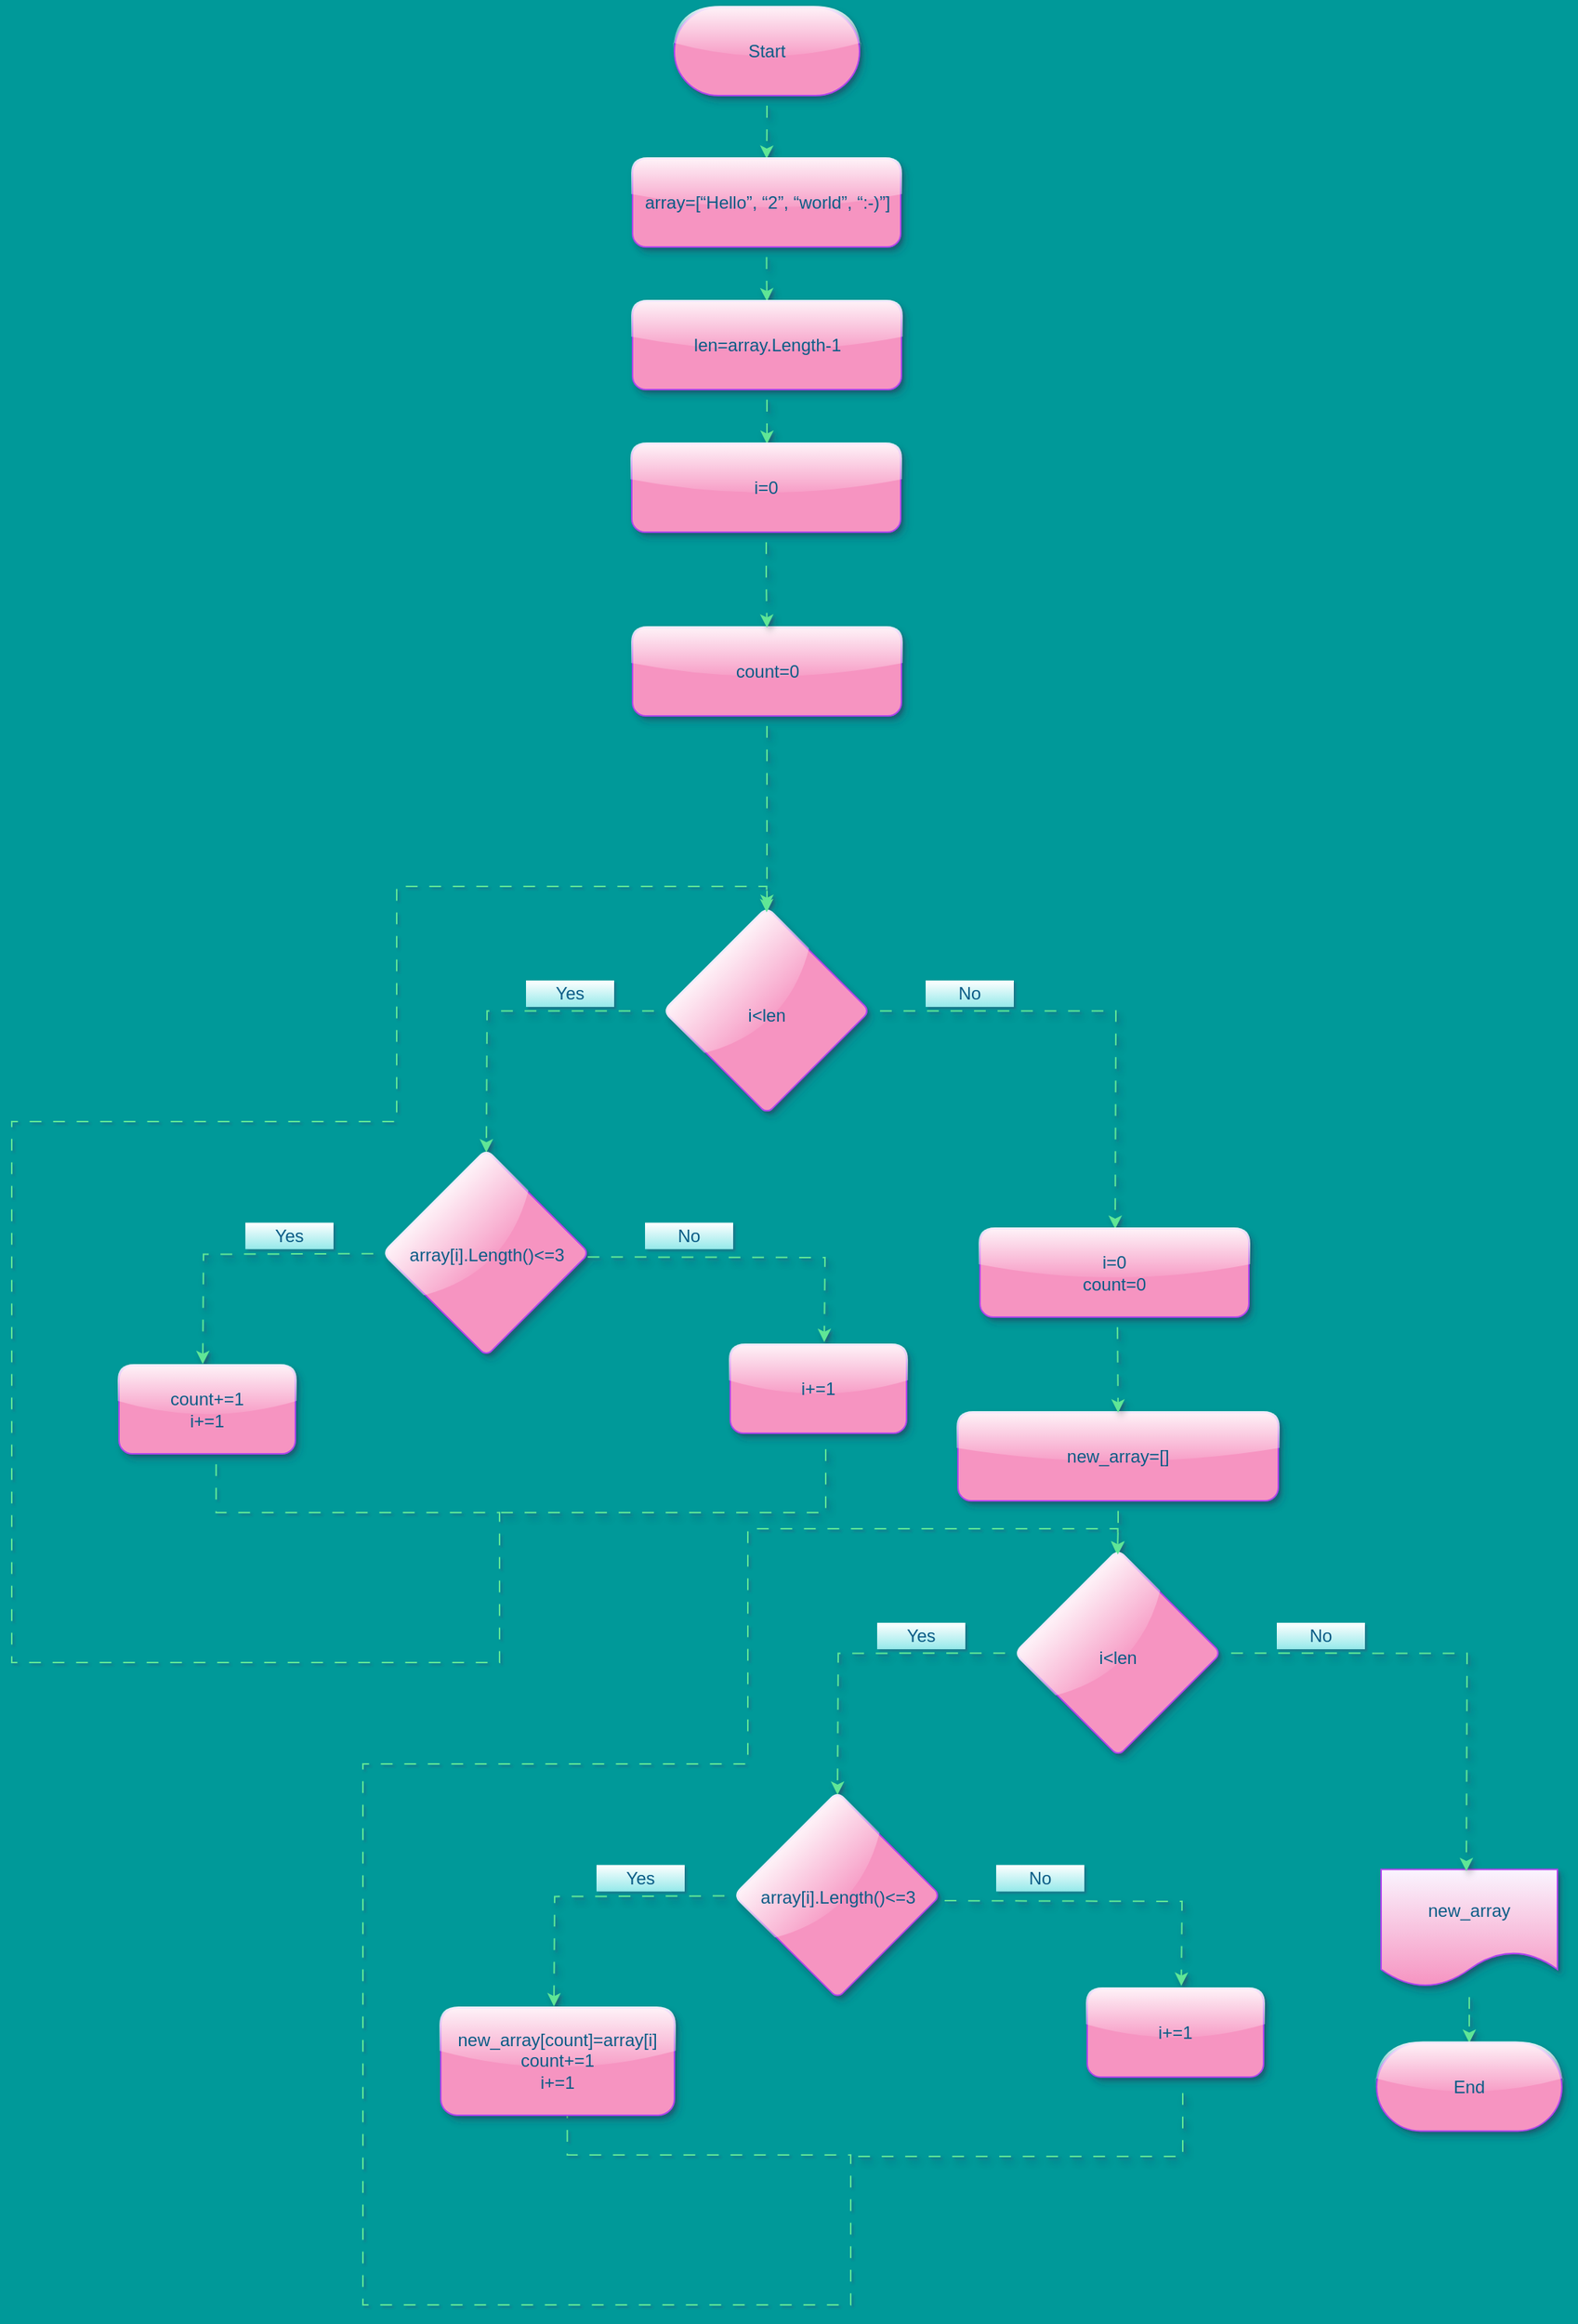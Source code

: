 <mxfile version="24.0.7" type="google">
  <diagram id="C5RBs43oDa-KdzZeNtuy" name="Page-1">
    <mxGraphModel grid="0" page="0" gridSize="15" guides="1" tooltips="1" connect="1" arrows="1" fold="1" pageScale="1" pageWidth="827" pageHeight="1169" background="#009999" math="0" shadow="1">
      <root>
        <mxCell id="WIyWlLk6GJQsqaUBKTNV-0" />
        <mxCell id="WIyWlLk6GJQsqaUBKTNV-1" parent="WIyWlLk6GJQsqaUBKTNV-0" />
        <mxCell id="Ib3rceeKrTLk9fMT16KW-3" style="edgeStyle=orthogonalEdgeStyle;rounded=1;orthogonalLoop=1;jettySize=auto;html=1;entryX=0.5;entryY=0;entryDx=0;entryDy=0;strokeColor=#60E696;fontColor=default;fillColor=#F694C1;labelBackgroundColor=none;shadow=1;flowAnimation=1;" edge="1" parent="WIyWlLk6GJQsqaUBKTNV-1" source="Ib3rceeKrTLk9fMT16KW-0" target="Ib3rceeKrTLk9fMT16KW-2">
          <mxGeometry relative="1" as="geometry" />
        </mxCell>
        <mxCell id="Ib3rceeKrTLk9fMT16KW-0" value="Start" style="rounded=1;whiteSpace=wrap;html=1;arcSize=50;labelBackgroundColor=none;fillColor=#F694C1;strokeColor=#AF45ED;fontColor=#095C86;glass=1;shadow=1;" vertex="1" parent="WIyWlLk6GJQsqaUBKTNV-1">
          <mxGeometry x="351" y="-95" width="126" height="60" as="geometry" />
        </mxCell>
        <mxCell id="Ib3rceeKrTLk9fMT16KW-5" style="edgeStyle=orthogonalEdgeStyle;rounded=1;orthogonalLoop=1;jettySize=auto;html=1;entryX=0.5;entryY=0;entryDx=0;entryDy=0;strokeColor=#60E696;fontColor=default;fillColor=#F694C1;labelBackgroundColor=none;shadow=1;flowAnimation=1;" edge="1" parent="WIyWlLk6GJQsqaUBKTNV-1" source="Ib3rceeKrTLk9fMT16KW-2" target="Ib3rceeKrTLk9fMT16KW-4">
          <mxGeometry relative="1" as="geometry" />
        </mxCell>
        <mxCell id="Ib3rceeKrTLk9fMT16KW-2" value="&lt;font style=&quot;font-size: 12px;&quot; face=&quot;Helvetica&quot;&gt;array=[&lt;span style=&quot;text-align: start;&quot;&gt;“Hello”, “2”, “world”, “:-)”&lt;/span&gt;]&lt;/font&gt;" style="rounded=1;whiteSpace=wrap;html=1;strokeColor=#AF45ED;fontColor=#095C86;fillColor=#F694C1;labelBackgroundColor=none;glass=1;shadow=1;" vertex="1" parent="WIyWlLk6GJQsqaUBKTNV-1">
          <mxGeometry x="322.5" y="8" width="182.5" height="60" as="geometry" />
        </mxCell>
        <mxCell id="Ib3rceeKrTLk9fMT16KW-8" style="edgeStyle=orthogonalEdgeStyle;rounded=1;hachureGap=4;orthogonalLoop=1;jettySize=auto;html=1;entryX=0.5;entryY=0;entryDx=0;entryDy=0;fontFamily=Architects Daughter;fontSource=https%3A%2F%2Ffonts.googleapis.com%2Fcss%3Ffamily%3DArchitects%2BDaughter;flowAnimation=1;shadow=1;curved=0;labelBackgroundColor=none;strokeColor=#60E696;fontColor=default;" edge="1" parent="WIyWlLk6GJQsqaUBKTNV-1" source="Ib3rceeKrTLk9fMT16KW-4">
          <mxGeometry relative="1" as="geometry">
            <mxPoint x="414" y="202.0" as="targetPoint" />
          </mxGeometry>
        </mxCell>
        <mxCell id="Ib3rceeKrTLk9fMT16KW-4" value="len=array.Length-1" style="rounded=1;whiteSpace=wrap;html=1;strokeColor=#AF45ED;fontColor=#095C86;fillColor=#F694C1;labelBackgroundColor=none;glass=1;shadow=1;" vertex="1" parent="WIyWlLk6GJQsqaUBKTNV-1">
          <mxGeometry x="322.5" y="105" width="183" height="60" as="geometry" />
        </mxCell>
        <mxCell id="Ib3rceeKrTLk9fMT16KW-56" style="edgeStyle=orthogonalEdgeStyle;rounded=0;orthogonalLoop=1;jettySize=auto;html=1;entryX=1;entryY=0;entryDx=0;entryDy=0;strokeColor=#60E696;fontColor=#095C86;fillColor=#F694C1;flowAnimation=1;shadow=1;" edge="1" parent="WIyWlLk6GJQsqaUBKTNV-1" source="Ib3rceeKrTLk9fMT16KW-7" target="Ib3rceeKrTLk9fMT16KW-12">
          <mxGeometry relative="1" as="geometry" />
        </mxCell>
        <mxCell id="Ib3rceeKrTLk9fMT16KW-7" value="count=0" style="rounded=1;whiteSpace=wrap;html=1;strokeColor=#AF45ED;fontColor=#095C86;fillColor=#F694C1;labelBackgroundColor=none;glass=1;shadow=1;" vertex="1" parent="WIyWlLk6GJQsqaUBKTNV-1">
          <mxGeometry x="322.5" y="327" width="183" height="60" as="geometry" />
        </mxCell>
        <mxCell id="Ib3rceeKrTLk9fMT16KW-25" style="edgeStyle=orthogonalEdgeStyle;rounded=0;orthogonalLoop=1;jettySize=auto;html=1;exitX=0;exitY=0;exitDx=0;exitDy=0;strokeColor=#60E696;fontColor=#095C86;fillColor=#F694C1;shadow=1;flowAnimation=1;" edge="1" parent="WIyWlLk6GJQsqaUBKTNV-1" source="Ib3rceeKrTLk9fMT16KW-12">
          <mxGeometry relative="1" as="geometry">
            <mxPoint x="223" y="684" as="targetPoint" />
          </mxGeometry>
        </mxCell>
        <mxCell id="Ib3rceeKrTLk9fMT16KW-30" style="edgeStyle=orthogonalEdgeStyle;rounded=0;orthogonalLoop=1;jettySize=auto;html=1;strokeColor=#60E696;fontColor=#095C86;fillColor=#F694C1;flowAnimation=1;shadow=1;" edge="1" parent="WIyWlLk6GJQsqaUBKTNV-1" source="Ib3rceeKrTLk9fMT16KW-12">
          <mxGeometry relative="1" as="geometry">
            <mxPoint x="651" y="736" as="targetPoint" />
          </mxGeometry>
        </mxCell>
        <mxCell id="Ib3rceeKrTLk9fMT16KW-12" value="" style="rounded=1;whiteSpace=wrap;html=1;strokeColor=#AF45ED;fontColor=#095C86;fillColor=#F694C1;labelBackgroundColor=none;glass=1;shadow=1;rotation=-45;arcSize=5;" vertex="1" parent="WIyWlLk6GJQsqaUBKTNV-1">
          <mxGeometry x="364.5" y="538.21" width="99" height="99" as="geometry" />
        </mxCell>
        <mxCell id="Ib3rceeKrTLk9fMT16KW-13" value="i&amp;lt;len" style="text;html=1;align=center;verticalAlign=middle;whiteSpace=wrap;rounded=0;fontColor=#095C86;" vertex="1" parent="WIyWlLk6GJQsqaUBKTNV-1">
          <mxGeometry x="383.75" y="576" width="60" height="30" as="geometry" />
        </mxCell>
        <mxCell id="Ib3rceeKrTLk9fMT16KW-26" value="Yes" style="text;html=1;align=center;verticalAlign=middle;whiteSpace=wrap;rounded=0;fontColor=#095C86;fillColor=default;gradientColor=#95e9ea;" vertex="1" parent="WIyWlLk6GJQsqaUBKTNV-1">
          <mxGeometry x="250" y="567" width="60" height="18" as="geometry" />
        </mxCell>
        <mxCell id="Ib3rceeKrTLk9fMT16KW-29" value="No" style="text;html=1;align=center;verticalAlign=middle;whiteSpace=wrap;rounded=0;fontColor=#095C86;fillColor=default;gradientColor=#95e9ea;" vertex="1" parent="WIyWlLk6GJQsqaUBKTNV-1">
          <mxGeometry x="522" y="567" width="60" height="18" as="geometry" />
        </mxCell>
        <mxCell id="Ib3rceeKrTLk9fMT16KW-34" style="edgeStyle=orthogonalEdgeStyle;rounded=0;orthogonalLoop=1;jettySize=auto;html=1;entryX=0.5;entryY=0;entryDx=0;entryDy=0;strokeColor=#60E696;fontColor=#095C86;fillColor=#F694C1;flowAnimation=1;shadow=1;" edge="1" parent="WIyWlLk6GJQsqaUBKTNV-1" source="Ib3rceeKrTLk9fMT16KW-32" target="Ib3rceeKrTLk9fMT16KW-33">
          <mxGeometry relative="1" as="geometry" />
        </mxCell>
        <mxCell id="Ib3rceeKrTLk9fMT16KW-32" value="new_array" style="shape=document;whiteSpace=wrap;html=1;boundedLbl=1;strokeColor=#AF45ED;fontColor=#095C86;fillColor=#F694C1;shadow=1;gradientColor=#FAF5FF;gradientDirection=north;" vertex="1" parent="WIyWlLk6GJQsqaUBKTNV-1">
          <mxGeometry x="832" y="1171.74" width="120" height="80" as="geometry" />
        </mxCell>
        <mxCell id="Ib3rceeKrTLk9fMT16KW-33" value="End" style="rounded=1;whiteSpace=wrap;html=1;arcSize=50;labelBackgroundColor=none;fillColor=#F694C1;strokeColor=#AF45ED;fontColor=#095C86;glass=1;shadow=1;" vertex="1" parent="WIyWlLk6GJQsqaUBKTNV-1">
          <mxGeometry x="829" y="1289.74" width="126" height="60" as="geometry" />
        </mxCell>
        <mxCell id="Ib3rceeKrTLk9fMT16KW-38" style="edgeStyle=orthogonalEdgeStyle;rounded=0;orthogonalLoop=1;jettySize=auto;html=1;entryX=0.5;entryY=0;entryDx=0;entryDy=0;strokeColor=#60E696;fontColor=#095C86;fillColor=#F694C1;flowAnimation=1;shadow=1;" edge="1" parent="WIyWlLk6GJQsqaUBKTNV-1" source="Ib3rceeKrTLk9fMT16KW-36" target="Ib3rceeKrTLk9fMT16KW-7">
          <mxGeometry relative="1" as="geometry" />
        </mxCell>
        <mxCell id="Ib3rceeKrTLk9fMT16KW-36" value="i=0" style="rounded=1;whiteSpace=wrap;html=1;strokeColor=#AF45ED;fontColor=#095C86;fillColor=#F694C1;labelBackgroundColor=none;glass=1;shadow=1;" vertex="1" parent="WIyWlLk6GJQsqaUBKTNV-1">
          <mxGeometry x="322" y="202" width="183" height="60" as="geometry" />
        </mxCell>
        <mxCell id="Ib3rceeKrTLk9fMT16KW-41" style="edgeStyle=orthogonalEdgeStyle;rounded=0;orthogonalLoop=1;jettySize=auto;html=1;exitX=0;exitY=0;exitDx=0;exitDy=0;strokeColor=#60E696;fontColor=#095C86;fillColor=#F694C1;shadow=1;flowAnimation=1;" edge="1" parent="WIyWlLk6GJQsqaUBKTNV-1">
          <mxGeometry relative="1" as="geometry">
            <mxPoint x="30" y="828" as="targetPoint" />
            <mxPoint x="153" y="752.79" as="sourcePoint" />
          </mxGeometry>
        </mxCell>
        <mxCell id="Ib3rceeKrTLk9fMT16KW-43" value="Yes" style="text;html=1;align=center;verticalAlign=middle;whiteSpace=wrap;rounded=0;fontColor=#095C86;fillColor=default;gradientColor=#95e9ea;" vertex="1" parent="WIyWlLk6GJQsqaUBKTNV-1">
          <mxGeometry x="59" y="731.79" width="60" height="18" as="geometry" />
        </mxCell>
        <mxCell id="Ib3rceeKrTLk9fMT16KW-44" value="No" style="text;html=1;align=center;verticalAlign=middle;whiteSpace=wrap;rounded=0;fontColor=#095C86;fillColor=default;gradientColor=#95e9ea;" vertex="1" parent="WIyWlLk6GJQsqaUBKTNV-1">
          <mxGeometry x="331" y="731.79" width="60" height="18" as="geometry" />
        </mxCell>
        <mxCell id="Ib3rceeKrTLk9fMT16KW-45" value="" style="rounded=1;whiteSpace=wrap;html=1;strokeColor=#AF45ED;fontColor=#095C86;fillColor=#F694C1;labelBackgroundColor=none;glass=1;shadow=1;rotation=-45;arcSize=5;" vertex="1" parent="WIyWlLk6GJQsqaUBKTNV-1">
          <mxGeometry x="173.5" y="703" width="99" height="99" as="geometry" />
        </mxCell>
        <mxCell id="Ib3rceeKrTLk9fMT16KW-51" style="edgeStyle=orthogonalEdgeStyle;rounded=0;orthogonalLoop=1;jettySize=auto;html=1;strokeColor=#60E696;fontColor=#095C86;fillColor=#F694C1;shadow=1;endArrow=none;endFill=0;flowAnimation=1;" edge="1" parent="WIyWlLk6GJQsqaUBKTNV-1">
          <mxGeometry relative="1" as="geometry">
            <mxPoint x="232" y="929" as="targetPoint" />
            <mxPoint x="454" y="879" as="sourcePoint" />
            <Array as="points">
              <mxPoint x="454" y="929" />
            </Array>
          </mxGeometry>
        </mxCell>
        <mxCell id="Ib3rceeKrTLk9fMT16KW-46" value="array[i].Length()&amp;lt;=3" style="text;html=1;align=center;verticalAlign=middle;whiteSpace=wrap;rounded=0;fontColor=#095C86;" vertex="1" parent="WIyWlLk6GJQsqaUBKTNV-1">
          <mxGeometry x="162" y="739" width="123" height="30" as="geometry" />
        </mxCell>
        <mxCell id="Ib3rceeKrTLk9fMT16KW-49" style="edgeStyle=orthogonalEdgeStyle;rounded=0;orthogonalLoop=1;jettySize=auto;html=1;strokeColor=#60E696;fontColor=#095C86;fillColor=#F694C1;exitX=0.551;exitY=0.986;exitDx=0;exitDy=0;exitPerimeter=0;flowAnimation=1;entryX=0.985;entryY=0.012;entryDx=0;entryDy=0;entryPerimeter=0;" edge="1" parent="WIyWlLk6GJQsqaUBKTNV-1">
          <mxGeometry relative="1" as="geometry">
            <mxPoint x="39.12" y="889.16" as="sourcePoint" />
            <mxPoint x="413.79" y="520.597" as="targetPoint" />
            <Array as="points">
              <mxPoint x="39" y="929" />
              <mxPoint x="232" y="929" />
              <mxPoint x="232" y="1031" />
              <mxPoint x="-100" y="1031" />
              <mxPoint x="-100" y="663" />
              <mxPoint x="162" y="663" />
              <mxPoint x="162" y="503" />
              <mxPoint x="414" y="503" />
            </Array>
          </mxGeometry>
        </mxCell>
        <mxCell id="Ib3rceeKrTLk9fMT16KW-47" value="count+=1&lt;div style=&quot;border-color: var(--border-color);&quot;&gt;i+=1&lt;/div&gt;" style="rounded=1;whiteSpace=wrap;html=1;strokeColor=#AF45ED;fontColor=#095C86;fillColor=#F694C1;glass=1;shadow=1;" vertex="1" parent="WIyWlLk6GJQsqaUBKTNV-1">
          <mxGeometry x="-27" y="829" width="120" height="60" as="geometry" />
        </mxCell>
        <mxCell id="Ib3rceeKrTLk9fMT16KW-52" value="i=0&lt;div&gt;count=0&lt;/div&gt;" style="rounded=1;whiteSpace=wrap;html=1;strokeColor=#AF45ED;fontColor=#095C86;fillColor=#F694C1;labelBackgroundColor=none;glass=1;shadow=1;" vertex="1" parent="WIyWlLk6GJQsqaUBKTNV-1">
          <mxGeometry x="559" y="736" width="183" height="60" as="geometry" />
        </mxCell>
        <mxCell id="Ib3rceeKrTLk9fMT16KW-53" style="edgeStyle=orthogonalEdgeStyle;rounded=1;orthogonalLoop=1;jettySize=auto;html=1;entryX=0.5;entryY=0;entryDx=0;entryDy=0;strokeColor=#60E696;fontColor=default;fillColor=#F694C1;labelBackgroundColor=none;shadow=1;flowAnimation=1;" edge="1" parent="WIyWlLk6GJQsqaUBKTNV-1" source="Ib3rceeKrTLk9fMT16KW-54">
          <mxGeometry relative="1" as="geometry">
            <mxPoint x="652.5" y="958" as="targetPoint" />
          </mxGeometry>
        </mxCell>
        <mxCell id="Ib3rceeKrTLk9fMT16KW-54" value="new_array=[]" style="rounded=1;whiteSpace=wrap;html=1;strokeColor=#AF45ED;fontColor=#095C86;fillColor=#F694C1;labelBackgroundColor=none;glass=1;shadow=1;" vertex="1" parent="WIyWlLk6GJQsqaUBKTNV-1">
          <mxGeometry x="544" y="861" width="218" height="60" as="geometry" />
        </mxCell>
        <mxCell id="Ib3rceeKrTLk9fMT16KW-55" style="edgeStyle=orthogonalEdgeStyle;rounded=0;orthogonalLoop=1;jettySize=auto;html=1;entryX=0.5;entryY=0;entryDx=0;entryDy=0;strokeColor=#60E696;fontColor=#095C86;fillColor=#F694C1;flowAnimation=1;shadow=1;" edge="1" parent="WIyWlLk6GJQsqaUBKTNV-1" target="Ib3rceeKrTLk9fMT16KW-54">
          <mxGeometry relative="1" as="geometry">
            <mxPoint x="652.5" y="796" as="sourcePoint" />
          </mxGeometry>
        </mxCell>
        <mxCell id="Ib3rceeKrTLk9fMT16KW-68" style="edgeStyle=orthogonalEdgeStyle;rounded=0;orthogonalLoop=1;jettySize=auto;html=1;exitX=0;exitY=0;exitDx=0;exitDy=0;strokeColor=#60E696;fontColor=#095C86;fillColor=#F694C1;shadow=1;flowAnimation=1;" edge="1" parent="WIyWlLk6GJQsqaUBKTNV-1" source="Ib3rceeKrTLk9fMT16KW-70">
          <mxGeometry relative="1" as="geometry">
            <mxPoint x="462" y="1120.95" as="targetPoint" />
          </mxGeometry>
        </mxCell>
        <mxCell id="Ib3rceeKrTLk9fMT16KW-69" style="edgeStyle=orthogonalEdgeStyle;rounded=0;orthogonalLoop=1;jettySize=auto;html=1;strokeColor=#60E696;fontColor=#095C86;fillColor=#F694C1;flowAnimation=1;shadow=1;" edge="1" parent="WIyWlLk6GJQsqaUBKTNV-1" source="Ib3rceeKrTLk9fMT16KW-70">
          <mxGeometry relative="1" as="geometry">
            <mxPoint x="890" y="1172.95" as="targetPoint" />
          </mxGeometry>
        </mxCell>
        <mxCell id="Ib3rceeKrTLk9fMT16KW-70" value="" style="rounded=1;whiteSpace=wrap;html=1;strokeColor=#AF45ED;fontColor=#095C86;fillColor=#F694C1;labelBackgroundColor=none;glass=1;shadow=1;rotation=-45;arcSize=5;" vertex="1" parent="WIyWlLk6GJQsqaUBKTNV-1">
          <mxGeometry x="603.5" y="975.16" width="99" height="99" as="geometry" />
        </mxCell>
        <mxCell id="Ib3rceeKrTLk9fMT16KW-71" value="i&amp;lt;len" style="text;html=1;align=center;verticalAlign=middle;whiteSpace=wrap;rounded=0;fontColor=#095C86;" vertex="1" parent="WIyWlLk6GJQsqaUBKTNV-1">
          <mxGeometry x="622.75" y="1012.95" width="60" height="30" as="geometry" />
        </mxCell>
        <mxCell id="Ib3rceeKrTLk9fMT16KW-72" value="Yes" style="text;html=1;align=center;verticalAlign=middle;whiteSpace=wrap;rounded=0;fontColor=#095C86;fillColor=default;gradientColor=#95e9ea;" vertex="1" parent="WIyWlLk6GJQsqaUBKTNV-1">
          <mxGeometry x="489" y="1003.95" width="60" height="18" as="geometry" />
        </mxCell>
        <mxCell id="Ib3rceeKrTLk9fMT16KW-73" value="No" style="text;html=1;align=center;verticalAlign=middle;whiteSpace=wrap;rounded=0;fontColor=#095C86;fillColor=default;gradientColor=#95e9ea;" vertex="1" parent="WIyWlLk6GJQsqaUBKTNV-1">
          <mxGeometry x="761" y="1003.95" width="60" height="18" as="geometry" />
        </mxCell>
        <mxCell id="Ib3rceeKrTLk9fMT16KW-74" style="edgeStyle=orthogonalEdgeStyle;rounded=0;orthogonalLoop=1;jettySize=auto;html=1;exitX=0;exitY=0;exitDx=0;exitDy=0;strokeColor=#60E696;fontColor=#095C86;fillColor=#F694C1;shadow=1;flowAnimation=1;" edge="1" parent="WIyWlLk6GJQsqaUBKTNV-1">
          <mxGeometry relative="1" as="geometry">
            <mxPoint x="269" y="1264.95" as="targetPoint" />
            <mxPoint x="392" y="1189.74" as="sourcePoint" />
          </mxGeometry>
        </mxCell>
        <mxCell id="Ib3rceeKrTLk9fMT16KW-75" value="Yes" style="text;html=1;align=center;verticalAlign=middle;whiteSpace=wrap;rounded=0;fontColor=#095C86;fillColor=default;gradientColor=#95e9ea;" vertex="1" parent="WIyWlLk6GJQsqaUBKTNV-1">
          <mxGeometry x="298" y="1168.74" width="60" height="18" as="geometry" />
        </mxCell>
        <mxCell id="Ib3rceeKrTLk9fMT16KW-76" value="No" style="text;html=1;align=center;verticalAlign=middle;whiteSpace=wrap;rounded=0;fontColor=#095C86;fillColor=default;gradientColor=#95e9ea;" vertex="1" parent="WIyWlLk6GJQsqaUBKTNV-1">
          <mxGeometry x="570" y="1168.74" width="60" height="18" as="geometry" />
        </mxCell>
        <mxCell id="Ib3rceeKrTLk9fMT16KW-77" value="" style="rounded=1;whiteSpace=wrap;html=1;strokeColor=#AF45ED;fontColor=#095C86;fillColor=#F694C1;labelBackgroundColor=none;glass=1;shadow=1;rotation=-45;arcSize=5;" vertex="1" parent="WIyWlLk6GJQsqaUBKTNV-1">
          <mxGeometry x="412.5" y="1139.95" width="99" height="99" as="geometry" />
        </mxCell>
        <mxCell id="Ib3rceeKrTLk9fMT16KW-79" value="array[i].Length()&amp;lt;=3" style="text;html=1;align=center;verticalAlign=middle;whiteSpace=wrap;rounded=0;fontColor=#095C86;" vertex="1" parent="WIyWlLk6GJQsqaUBKTNV-1">
          <mxGeometry x="401" y="1175.95" width="123" height="30" as="geometry" />
        </mxCell>
        <mxCell id="Ib3rceeKrTLk9fMT16KW-80" style="edgeStyle=orthogonalEdgeStyle;rounded=0;orthogonalLoop=1;jettySize=auto;html=1;strokeColor=#60E696;fontColor=#095C86;fillColor=#F694C1;exitX=0.551;exitY=0.986;exitDx=0;exitDy=0;exitPerimeter=0;flowAnimation=1;entryX=0.985;entryY=0.012;entryDx=0;entryDy=0;entryPerimeter=0;" edge="1" parent="WIyWlLk6GJQsqaUBKTNV-1">
          <mxGeometry relative="1" as="geometry">
            <mxPoint x="278.12" y="1326.11" as="sourcePoint" />
            <mxPoint x="652.79" y="957.547" as="targetPoint" />
            <Array as="points">
              <mxPoint x="278" y="1365.95" />
              <mxPoint x="471" y="1365.95" />
              <mxPoint x="471" y="1467.95" />
              <mxPoint x="139" y="1467.95" />
              <mxPoint x="139" y="1099.95" />
              <mxPoint x="401" y="1099.95" />
              <mxPoint x="401" y="939.95" />
              <mxPoint x="653" y="939.95" />
            </Array>
          </mxGeometry>
        </mxCell>
        <mxCell id="Ib3rceeKrTLk9fMT16KW-81" value="new_array[count]=array[i]&lt;div&gt;count+=1&lt;/div&gt;&lt;div&gt;i+=1&lt;/div&gt;" style="rounded=1;whiteSpace=wrap;html=1;strokeColor=#AF45ED;fontColor=#095C86;fillColor=#F694C1;glass=1;shadow=1;" vertex="1" parent="WIyWlLk6GJQsqaUBKTNV-1">
          <mxGeometry x="192" y="1265.95" width="159" height="73" as="geometry" />
        </mxCell>
        <mxCell id="Ib3rceeKrTLk9fMT16KW-83" value="" style="edgeStyle=orthogonalEdgeStyle;rounded=0;orthogonalLoop=1;jettySize=auto;html=1;strokeColor=#60E696;fontColor=#095C86;fillColor=#F694C1;shadow=1;endArrow=classic;endFill=1;flowAnimation=1;" edge="1" parent="WIyWlLk6GJQsqaUBKTNV-1">
          <mxGeometry relative="1" as="geometry">
            <mxPoint x="453" y="813" as="targetPoint" />
            <mxPoint x="285" y="755.043" as="sourcePoint" />
            <Array as="points" />
          </mxGeometry>
        </mxCell>
        <mxCell id="Ib3rceeKrTLk9fMT16KW-82" value="&lt;span style=&quot;background-color: initial;&quot;&gt;i+=1&lt;/span&gt;" style="rounded=1;whiteSpace=wrap;html=1;strokeColor=#AF45ED;fontColor=#095C86;fillColor=#F694C1;glass=1;shadow=1;" vertex="1" parent="WIyWlLk6GJQsqaUBKTNV-1">
          <mxGeometry x="389" y="815" width="120" height="60" as="geometry" />
        </mxCell>
        <mxCell id="Ib3rceeKrTLk9fMT16KW-84" style="edgeStyle=orthogonalEdgeStyle;rounded=0;orthogonalLoop=1;jettySize=auto;html=1;strokeColor=#60E696;fontColor=#095C86;fillColor=#F694C1;shadow=1;endArrow=none;endFill=0;flowAnimation=1;" edge="1" parent="WIyWlLk6GJQsqaUBKTNV-1">
          <mxGeometry relative="1" as="geometry">
            <mxPoint x="475" y="1366.96" as="targetPoint" />
            <mxPoint x="697" y="1316.96" as="sourcePoint" />
            <Array as="points">
              <mxPoint x="697" y="1366.96" />
            </Array>
          </mxGeometry>
        </mxCell>
        <mxCell id="Ib3rceeKrTLk9fMT16KW-85" value="" style="edgeStyle=orthogonalEdgeStyle;rounded=0;orthogonalLoop=1;jettySize=auto;html=1;strokeColor=#60E696;fontColor=#095C86;fillColor=#F694C1;shadow=1;endArrow=classic;endFill=1;flowAnimation=1;" edge="1" parent="WIyWlLk6GJQsqaUBKTNV-1">
          <mxGeometry relative="1" as="geometry">
            <mxPoint x="696" y="1250.96" as="targetPoint" />
            <mxPoint x="528" y="1193.003" as="sourcePoint" />
            <Array as="points" />
          </mxGeometry>
        </mxCell>
        <mxCell id="Ib3rceeKrTLk9fMT16KW-86" value="&lt;span style=&quot;background-color: initial;&quot;&gt;i+=1&lt;/span&gt;" style="rounded=1;whiteSpace=wrap;html=1;strokeColor=#AF45ED;fontColor=#095C86;fillColor=#F694C1;glass=1;shadow=1;" vertex="1" parent="WIyWlLk6GJQsqaUBKTNV-1">
          <mxGeometry x="632" y="1252.96" width="120" height="60" as="geometry" />
        </mxCell>
      </root>
    </mxGraphModel>
  </diagram>
</mxfile>
